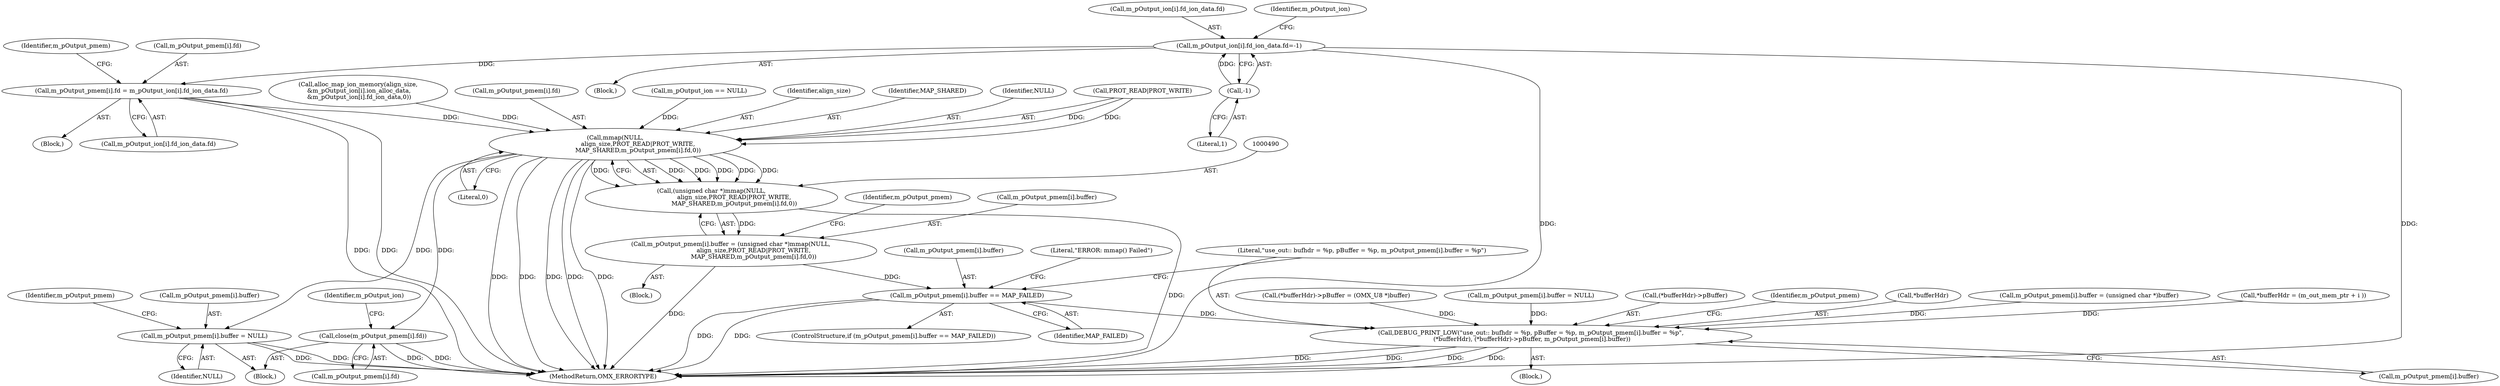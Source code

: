 digraph "0_Android_7558d03e6498e970b761aa44fff6b2c659202d95_2@array" {
"1000313" [label="(Call,m_pOutput_ion[i].fd_ion_data.fd=-1)"];
"1000321" [label="(Call,-1)"];
"1000443" [label="(Call,m_pOutput_pmem[i].fd = m_pOutput_ion[i].fd_ion_data.fd)"];
"1000491" [label="(Call,mmap(NULL,\n                        align_size,PROT_READ|PROT_WRITE,\n                        MAP_SHARED,m_pOutput_pmem[i].fd,0))"];
"1000489" [label="(Call,(unsigned char *)mmap(NULL,\n                        align_size,PROT_READ|PROT_WRITE,\n                        MAP_SHARED,m_pOutput_pmem[i].fd,0))"];
"1000483" [label="(Call,m_pOutput_pmem[i].buffer = (unsigned char *)mmap(NULL,\n                        align_size,PROT_READ|PROT_WRITE,\n                        MAP_SHARED,m_pOutput_pmem[i].fd,0))"];
"1000505" [label="(Call,m_pOutput_pmem[i].buffer == MAP_FAILED)"];
"1000609" [label="(Call,DEBUG_PRINT_LOW(\"use_out:: bufhdr = %p, pBuffer = %p, m_pOutput_pmem[i].buffer = %p\",\n (*bufferHdr), (*bufferHdr)->pBuffer, m_pOutput_pmem[i].buffer))"];
"1000515" [label="(Call,m_pOutput_pmem[i].buffer = NULL)"];
"1000522" [label="(Call,close(m_pOutput_pmem[i].fd))"];
"1000497" [label="(Identifier,MAP_SHARED)"];
"1000613" [label="(Call,(*bufferHdr)->pBuffer)"];
"1000627" [label="(Identifier,m_pOutput_pmem)"];
"1000611" [label="(Call,*bufferHdr)"];
"1000589" [label="(Call,m_pOutput_pmem[i].buffer = (unsigned char *)buffer)"];
"1000459" [label="(Identifier,m_pOutput_pmem)"];
"1000491" [label="(Call,mmap(NULL,\n                        align_size,PROT_READ|PROT_WRITE,\n                        MAP_SHARED,m_pOutput_pmem[i].fd,0))"];
"1000492" [label="(Identifier,NULL)"];
"1000494" [label="(Call,PROT_READ|PROT_WRITE)"];
"1000370" [label="(Block,)"];
"1000651" [label="(MethodReturn,OMX_ERRORTYPE)"];
"1000371" [label="(Call,*bufferHdr = (m_out_mem_ptr + i ))"];
"1000482" [label="(Block,)"];
"1000484" [label="(Call,m_pOutput_pmem[i].buffer)"];
"1000609" [label="(Call,DEBUG_PRINT_LOW(\"use_out:: bufhdr = %p, pBuffer = %p, m_pOutput_pmem[i].buffer = %p\",\n (*bufferHdr), (*bufferHdr)->pBuffer, m_pOutput_pmem[i].buffer))"];
"1000415" [label="(Call,alloc_map_ion_memory(align_size,\n &m_pOutput_ion[i].ion_alloc_data,\n &m_pOutput_ion[i].fd_ion_data,0))"];
"1000498" [label="(Call,m_pOutput_pmem[i].fd)"];
"1000394" [label="(Block,)"];
"1000506" [label="(Call,m_pOutput_pmem[i].buffer)"];
"1000256" [label="(Block,)"];
"1000444" [label="(Call,m_pOutput_pmem[i].fd)"];
"1000377" [label="(Call,(*bufferHdr)->pBuffer = (OMX_U8 *)buffer)"];
"1000525" [label="(Identifier,m_pOutput_pmem)"];
"1000516" [label="(Call,m_pOutput_pmem[i].buffer)"];
"1000514" [label="(Literal,\"ERROR: mmap() Failed\")"];
"1000489" [label="(Call,(unsigned char *)mmap(NULL,\n                        align_size,PROT_READ|PROT_WRITE,\n                        MAP_SHARED,m_pOutput_pmem[i].fd,0))"];
"1000314" [label="(Call,m_pOutput_ion[i].fd_ion_data.fd)"];
"1000511" [label="(Identifier,MAP_FAILED)"];
"1000472" [label="(Call,m_pOutput_pmem[i].buffer = NULL)"];
"1000322" [label="(Literal,1)"];
"1000443" [label="(Call,m_pOutput_pmem[i].fd = m_pOutput_ion[i].fd_ion_data.fd)"];
"1000504" [label="(ControlStructure,if (m_pOutput_pmem[i].buffer == MAP_FAILED))"];
"1000617" [label="(Call,m_pOutput_pmem[i].buffer)"];
"1000523" [label="(Call,m_pOutput_pmem[i].fd)"];
"1000483" [label="(Call,m_pOutput_pmem[i].buffer = (unsigned char *)mmap(NULL,\n                        align_size,PROT_READ|PROT_WRITE,\n                        MAP_SHARED,m_pOutput_pmem[i].fd,0))"];
"1000503" [label="(Literal,0)"];
"1000531" [label="(Identifier,m_pOutput_ion)"];
"1000327" [label="(Identifier,m_pOutput_ion)"];
"1000313" [label="(Call,m_pOutput_ion[i].fd_ion_data.fd=-1)"];
"1000512" [label="(Block,)"];
"1000321" [label="(Call,-1)"];
"1000508" [label="(Identifier,m_pOutput_pmem)"];
"1000505" [label="(Call,m_pOutput_pmem[i].buffer == MAP_FAILED)"];
"1000228" [label="(Call,m_pOutput_ion == NULL)"];
"1000449" [label="(Call,m_pOutput_ion[i].fd_ion_data.fd)"];
"1000521" [label="(Identifier,NULL)"];
"1000515" [label="(Call,m_pOutput_pmem[i].buffer = NULL)"];
"1000610" [label="(Literal,\"use_out:: bufhdr = %p, pBuffer = %p, m_pOutput_pmem[i].buffer = %p\")"];
"1000493" [label="(Identifier,align_size)"];
"1000522" [label="(Call,close(m_pOutput_pmem[i].fd))"];
"1000313" -> "1000256"  [label="AST: "];
"1000313" -> "1000321"  [label="CFG: "];
"1000314" -> "1000313"  [label="AST: "];
"1000321" -> "1000313"  [label="AST: "];
"1000327" -> "1000313"  [label="CFG: "];
"1000313" -> "1000651"  [label="DDG: "];
"1000313" -> "1000651"  [label="DDG: "];
"1000321" -> "1000313"  [label="DDG: "];
"1000313" -> "1000443"  [label="DDG: "];
"1000321" -> "1000322"  [label="CFG: "];
"1000322" -> "1000321"  [label="AST: "];
"1000443" -> "1000394"  [label="AST: "];
"1000443" -> "1000449"  [label="CFG: "];
"1000444" -> "1000443"  [label="AST: "];
"1000449" -> "1000443"  [label="AST: "];
"1000459" -> "1000443"  [label="CFG: "];
"1000443" -> "1000651"  [label="DDG: "];
"1000443" -> "1000651"  [label="DDG: "];
"1000443" -> "1000491"  [label="DDG: "];
"1000491" -> "1000489"  [label="AST: "];
"1000491" -> "1000503"  [label="CFG: "];
"1000492" -> "1000491"  [label="AST: "];
"1000493" -> "1000491"  [label="AST: "];
"1000494" -> "1000491"  [label="AST: "];
"1000497" -> "1000491"  [label="AST: "];
"1000498" -> "1000491"  [label="AST: "];
"1000503" -> "1000491"  [label="AST: "];
"1000489" -> "1000491"  [label="CFG: "];
"1000491" -> "1000651"  [label="DDG: "];
"1000491" -> "1000651"  [label="DDG: "];
"1000491" -> "1000651"  [label="DDG: "];
"1000491" -> "1000651"  [label="DDG: "];
"1000491" -> "1000651"  [label="DDG: "];
"1000491" -> "1000489"  [label="DDG: "];
"1000491" -> "1000489"  [label="DDG: "];
"1000491" -> "1000489"  [label="DDG: "];
"1000491" -> "1000489"  [label="DDG: "];
"1000491" -> "1000489"  [label="DDG: "];
"1000491" -> "1000489"  [label="DDG: "];
"1000228" -> "1000491"  [label="DDG: "];
"1000415" -> "1000491"  [label="DDG: "];
"1000494" -> "1000491"  [label="DDG: "];
"1000494" -> "1000491"  [label="DDG: "];
"1000491" -> "1000515"  [label="DDG: "];
"1000491" -> "1000522"  [label="DDG: "];
"1000489" -> "1000483"  [label="AST: "];
"1000490" -> "1000489"  [label="AST: "];
"1000483" -> "1000489"  [label="CFG: "];
"1000489" -> "1000651"  [label="DDG: "];
"1000489" -> "1000483"  [label="DDG: "];
"1000483" -> "1000482"  [label="AST: "];
"1000484" -> "1000483"  [label="AST: "];
"1000508" -> "1000483"  [label="CFG: "];
"1000483" -> "1000651"  [label="DDG: "];
"1000483" -> "1000505"  [label="DDG: "];
"1000505" -> "1000504"  [label="AST: "];
"1000505" -> "1000511"  [label="CFG: "];
"1000506" -> "1000505"  [label="AST: "];
"1000511" -> "1000505"  [label="AST: "];
"1000514" -> "1000505"  [label="CFG: "];
"1000610" -> "1000505"  [label="CFG: "];
"1000505" -> "1000651"  [label="DDG: "];
"1000505" -> "1000651"  [label="DDG: "];
"1000505" -> "1000609"  [label="DDG: "];
"1000609" -> "1000370"  [label="AST: "];
"1000609" -> "1000617"  [label="CFG: "];
"1000610" -> "1000609"  [label="AST: "];
"1000611" -> "1000609"  [label="AST: "];
"1000613" -> "1000609"  [label="AST: "];
"1000617" -> "1000609"  [label="AST: "];
"1000627" -> "1000609"  [label="CFG: "];
"1000609" -> "1000651"  [label="DDG: "];
"1000609" -> "1000651"  [label="DDG: "];
"1000609" -> "1000651"  [label="DDG: "];
"1000609" -> "1000651"  [label="DDG: "];
"1000371" -> "1000609"  [label="DDG: "];
"1000377" -> "1000609"  [label="DDG: "];
"1000589" -> "1000609"  [label="DDG: "];
"1000472" -> "1000609"  [label="DDG: "];
"1000515" -> "1000512"  [label="AST: "];
"1000515" -> "1000521"  [label="CFG: "];
"1000516" -> "1000515"  [label="AST: "];
"1000521" -> "1000515"  [label="AST: "];
"1000525" -> "1000515"  [label="CFG: "];
"1000515" -> "1000651"  [label="DDG: "];
"1000515" -> "1000651"  [label="DDG: "];
"1000522" -> "1000512"  [label="AST: "];
"1000522" -> "1000523"  [label="CFG: "];
"1000523" -> "1000522"  [label="AST: "];
"1000531" -> "1000522"  [label="CFG: "];
"1000522" -> "1000651"  [label="DDG: "];
"1000522" -> "1000651"  [label="DDG: "];
}
